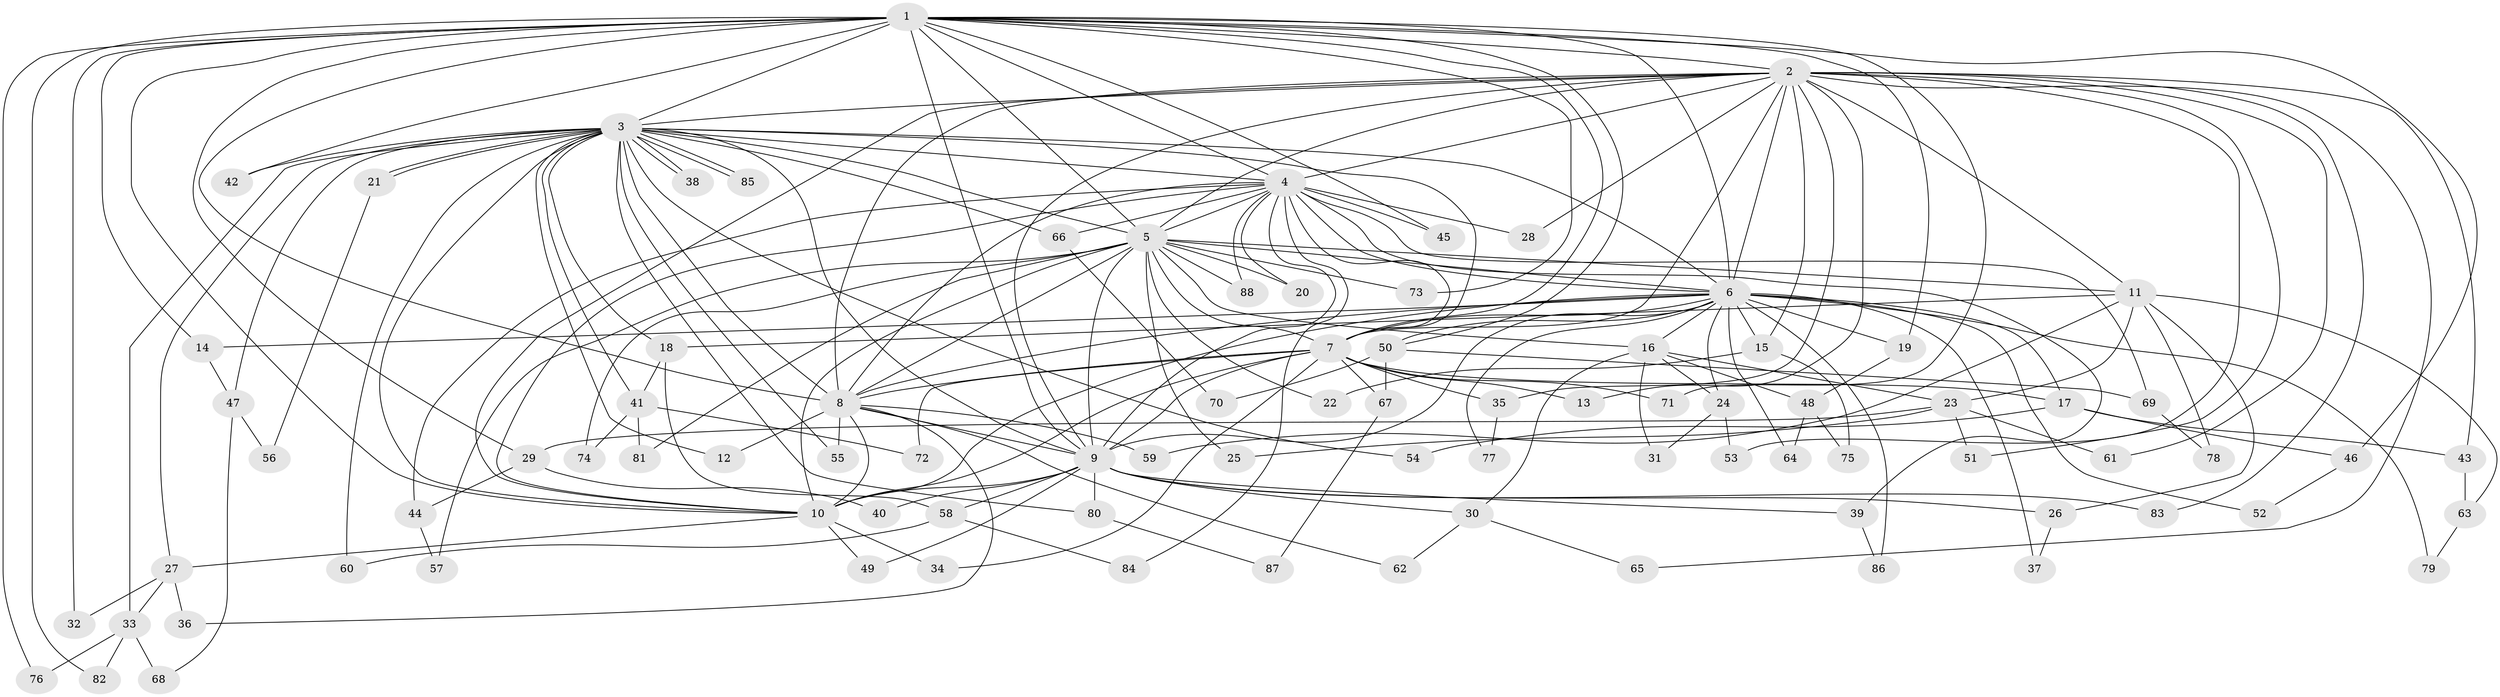 // Generated by graph-tools (version 1.1) at 2025/01/03/09/25 03:01:29]
// undirected, 88 vertices, 201 edges
graph export_dot {
graph [start="1"]
  node [color=gray90,style=filled];
  1;
  2;
  3;
  4;
  5;
  6;
  7;
  8;
  9;
  10;
  11;
  12;
  13;
  14;
  15;
  16;
  17;
  18;
  19;
  20;
  21;
  22;
  23;
  24;
  25;
  26;
  27;
  28;
  29;
  30;
  31;
  32;
  33;
  34;
  35;
  36;
  37;
  38;
  39;
  40;
  41;
  42;
  43;
  44;
  45;
  46;
  47;
  48;
  49;
  50;
  51;
  52;
  53;
  54;
  55;
  56;
  57;
  58;
  59;
  60;
  61;
  62;
  63;
  64;
  65;
  66;
  67;
  68;
  69;
  70;
  71;
  72;
  73;
  74;
  75;
  76;
  77;
  78;
  79;
  80;
  81;
  82;
  83;
  84;
  85;
  86;
  87;
  88;
  1 -- 2;
  1 -- 3;
  1 -- 4;
  1 -- 5;
  1 -- 6;
  1 -- 7;
  1 -- 8;
  1 -- 9;
  1 -- 10;
  1 -- 14;
  1 -- 19;
  1 -- 29;
  1 -- 32;
  1 -- 42;
  1 -- 45;
  1 -- 46;
  1 -- 50;
  1 -- 71;
  1 -- 73;
  1 -- 76;
  1 -- 82;
  2 -- 3;
  2 -- 4;
  2 -- 5;
  2 -- 6;
  2 -- 7;
  2 -- 8;
  2 -- 9;
  2 -- 10;
  2 -- 11;
  2 -- 13;
  2 -- 15;
  2 -- 28;
  2 -- 35;
  2 -- 43;
  2 -- 51;
  2 -- 53;
  2 -- 61;
  2 -- 65;
  2 -- 83;
  3 -- 4;
  3 -- 5;
  3 -- 6;
  3 -- 7;
  3 -- 8;
  3 -- 9;
  3 -- 10;
  3 -- 12;
  3 -- 18;
  3 -- 21;
  3 -- 21;
  3 -- 27;
  3 -- 33;
  3 -- 38;
  3 -- 38;
  3 -- 41;
  3 -- 42;
  3 -- 47;
  3 -- 54;
  3 -- 55;
  3 -- 60;
  3 -- 66;
  3 -- 80;
  3 -- 85;
  3 -- 85;
  4 -- 5;
  4 -- 6;
  4 -- 7;
  4 -- 8;
  4 -- 9;
  4 -- 10;
  4 -- 20;
  4 -- 28;
  4 -- 39;
  4 -- 44;
  4 -- 45;
  4 -- 66;
  4 -- 69;
  4 -- 84;
  4 -- 88;
  5 -- 6;
  5 -- 7;
  5 -- 8;
  5 -- 9;
  5 -- 10;
  5 -- 11;
  5 -- 16;
  5 -- 20;
  5 -- 22;
  5 -- 25;
  5 -- 57;
  5 -- 73;
  5 -- 74;
  5 -- 81;
  5 -- 88;
  6 -- 7;
  6 -- 8;
  6 -- 9;
  6 -- 10;
  6 -- 14;
  6 -- 15;
  6 -- 16;
  6 -- 17;
  6 -- 19;
  6 -- 24;
  6 -- 37;
  6 -- 50;
  6 -- 52;
  6 -- 64;
  6 -- 77;
  6 -- 79;
  6 -- 86;
  7 -- 8;
  7 -- 9;
  7 -- 10;
  7 -- 13;
  7 -- 17;
  7 -- 34;
  7 -- 35;
  7 -- 67;
  7 -- 71;
  7 -- 72;
  8 -- 9;
  8 -- 10;
  8 -- 12;
  8 -- 36;
  8 -- 55;
  8 -- 59;
  8 -- 62;
  9 -- 10;
  9 -- 26;
  9 -- 30;
  9 -- 39;
  9 -- 40;
  9 -- 49;
  9 -- 58;
  9 -- 80;
  9 -- 83;
  10 -- 27;
  10 -- 34;
  10 -- 49;
  11 -- 18;
  11 -- 23;
  11 -- 26;
  11 -- 59;
  11 -- 63;
  11 -- 78;
  14 -- 47;
  15 -- 22;
  15 -- 75;
  16 -- 23;
  16 -- 24;
  16 -- 30;
  16 -- 31;
  16 -- 48;
  17 -- 43;
  17 -- 46;
  17 -- 54;
  18 -- 41;
  18 -- 58;
  19 -- 48;
  21 -- 56;
  23 -- 25;
  23 -- 29;
  23 -- 51;
  23 -- 61;
  24 -- 31;
  24 -- 53;
  26 -- 37;
  27 -- 32;
  27 -- 33;
  27 -- 36;
  29 -- 40;
  29 -- 44;
  30 -- 62;
  30 -- 65;
  33 -- 68;
  33 -- 76;
  33 -- 82;
  35 -- 77;
  39 -- 86;
  41 -- 72;
  41 -- 74;
  41 -- 81;
  43 -- 63;
  44 -- 57;
  46 -- 52;
  47 -- 56;
  47 -- 68;
  48 -- 64;
  48 -- 75;
  50 -- 67;
  50 -- 69;
  50 -- 70;
  58 -- 60;
  58 -- 84;
  63 -- 79;
  66 -- 70;
  67 -- 87;
  69 -- 78;
  80 -- 87;
}
